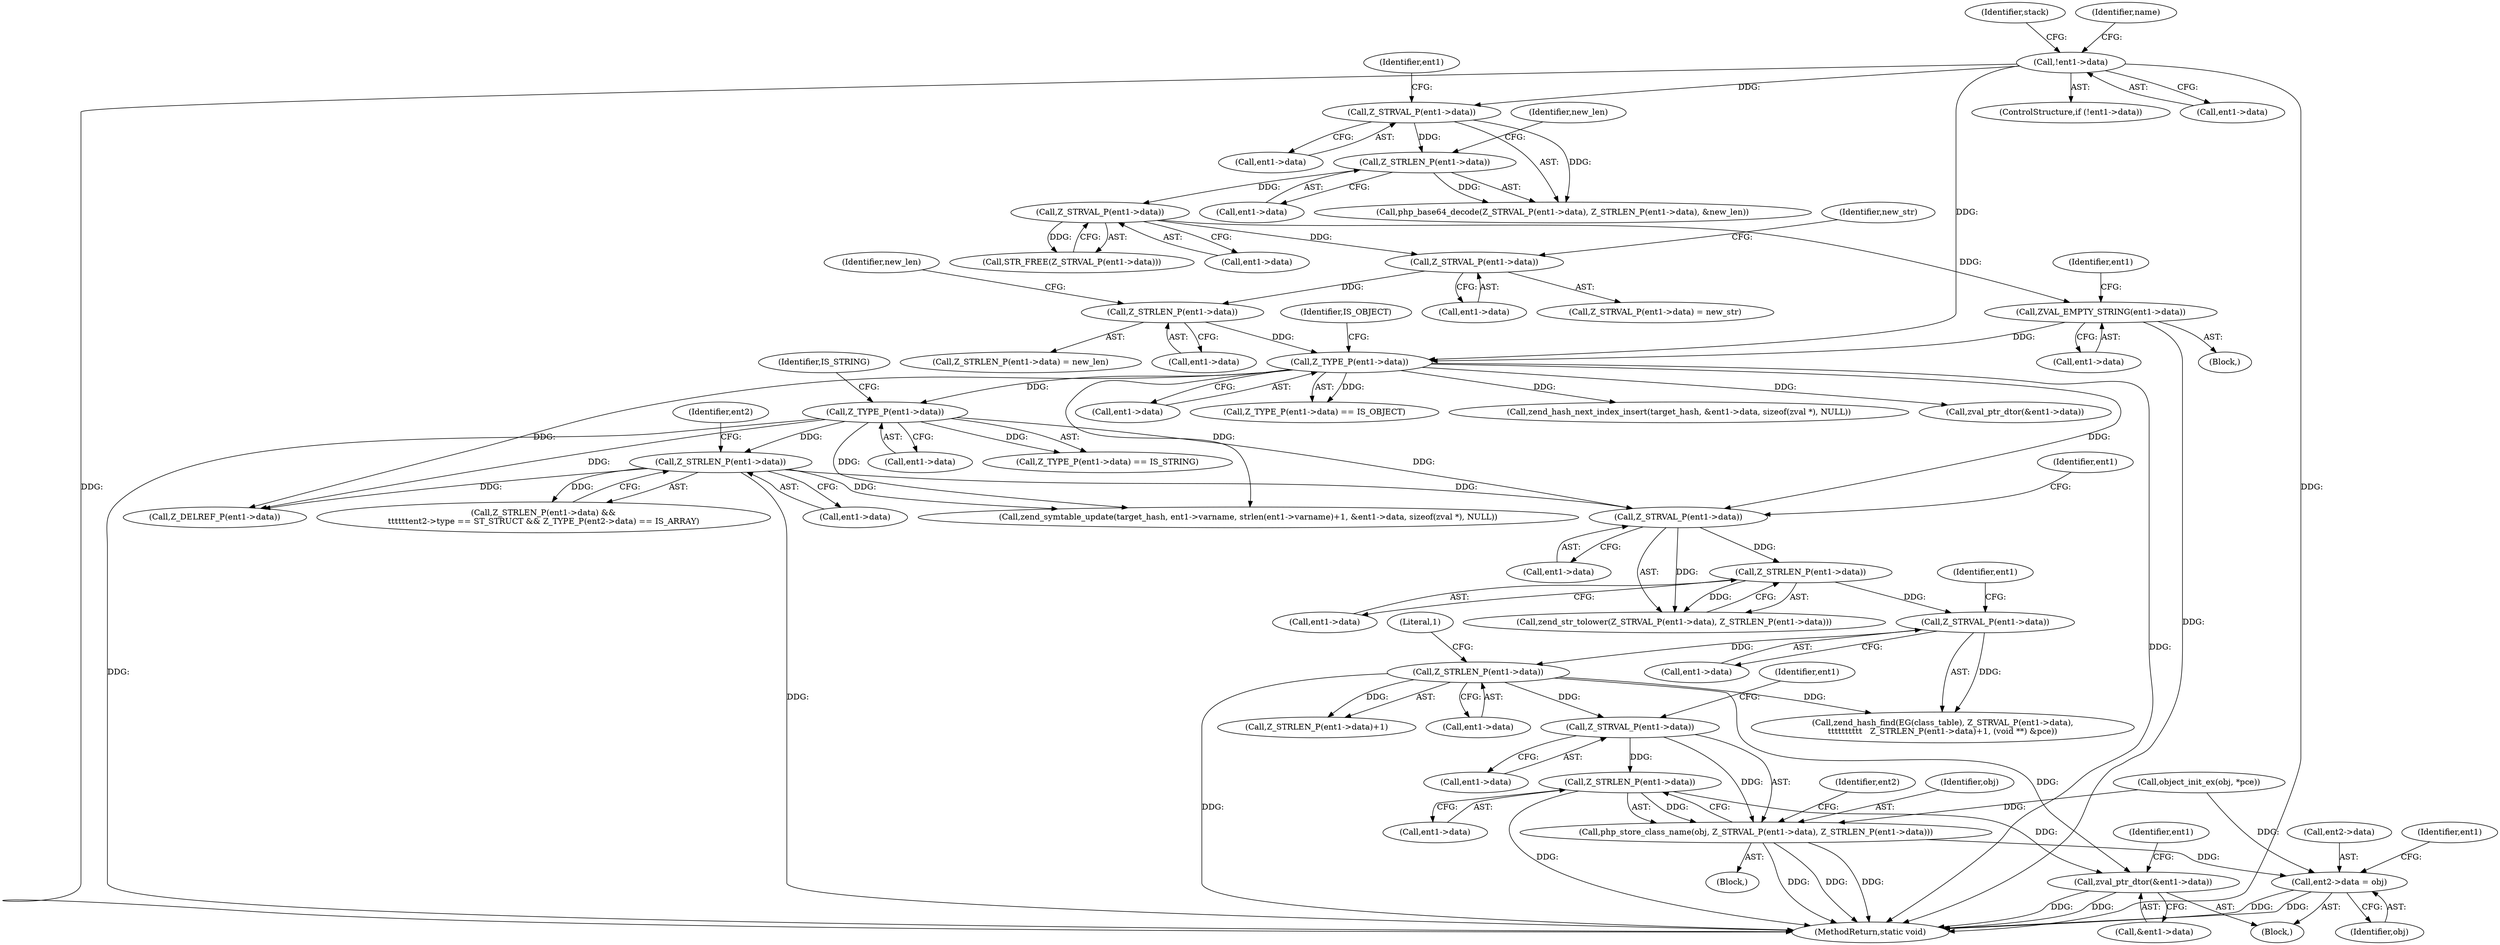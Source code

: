 digraph "0_php-src_698a691724c0a949295991e5df091ce16f899e02?w=1@pointer" {
"1000444" [label="(Call,Z_STRLEN_P(ent1->data))"];
"1000440" [label="(Call,Z_STRVAL_P(ent1->data))"];
"1000411" [label="(Call,Z_STRLEN_P(ent1->data))"];
"1000406" [label="(Call,Z_STRVAL_P(ent1->data))"];
"1000397" [label="(Call,Z_STRLEN_P(ent1->data))"];
"1000393" [label="(Call,Z_STRVAL_P(ent1->data))"];
"1000264" [label="(Call,Z_TYPE_P(ent1->data))"];
"1000258" [label="(Call,ZVAL_EMPTY_STRING(ent1->data))"];
"1000237" [label="(Call,Z_STRVAL_P(ent1->data))"];
"1000230" [label="(Call,Z_STRLEN_P(ent1->data))"];
"1000226" [label="(Call,Z_STRVAL_P(ent1->data))"];
"1000186" [label="(Call,!ent1->data)"];
"1000251" [label="(Call,Z_STRLEN_P(ent1->data))"];
"1000245" [label="(Call,Z_STRVAL_P(ent1->data))"];
"1000365" [label="(Call,Z_TYPE_P(ent1->data))"];
"1000371" [label="(Call,Z_STRLEN_P(ent1->data))"];
"1000438" [label="(Call,php_store_class_name(obj, Z_STRVAL_P(ent1->data), Z_STRLEN_P(ent1->data)))"];
"1000453" [label="(Call,ent2->data = obj)"];
"1000458" [label="(Call,zval_ptr_dtor(&ent1->data))"];
"1000444" [label="(Call,Z_STRLEN_P(ent1->data))"];
"1000431" [label="(Call,object_init_ex(obj, *pce))"];
"1000413" [label="(Identifier,ent1)"];
"1000236" [label="(Call,STR_FREE(Z_STRVAL_P(ent1->data)))"];
"1000185" [label="(ControlStructure,if (!ent1->data))"];
"1000451" [label="(Identifier,ent2)"];
"1000230" [label="(Call,Z_STRLEN_P(ent1->data))"];
"1000411" [label="(Call,Z_STRLEN_P(ent1->data))"];
"1000187" [label="(Call,ent1->data)"];
"1000394" [label="(Call,ent1->data)"];
"1000225" [label="(Call,php_base64_decode(Z_STRVAL_P(ent1->data), Z_STRLEN_P(ent1->data), &new_len))"];
"1000393" [label="(Call,Z_STRVAL_P(ent1->data))"];
"1000438" [label="(Call,php_store_class_name(obj, Z_STRVAL_P(ent1->data), Z_STRLEN_P(ent1->data)))"];
"1000439" [label="(Identifier,obj)"];
"1000255" [label="(Identifier,new_len)"];
"1000372" [label="(Call,ent1->data)"];
"1000231" [label="(Call,ent1->data)"];
"1000415" [label="(Literal,1)"];
"1000232" [label="(Identifier,ent1)"];
"1000399" [label="(Identifier,ent1)"];
"1000268" [label="(Identifier,IS_OBJECT)"];
"1000459" [label="(Call,&ent1->data)"];
"1000251" [label="(Call,Z_STRLEN_P(ent1->data))"];
"1000365" [label="(Call,Z_TYPE_P(ent1->data))"];
"1000265" [label="(Call,ent1->data)"];
"1000245" [label="(Call,Z_STRVAL_P(ent1->data))"];
"1000266" [label="(Identifier,ent1)"];
"1000412" [label="(Call,ent1->data)"];
"1000371" [label="(Call,Z_STRLEN_P(ent1->data))"];
"1000235" [label="(Identifier,new_len)"];
"1000194" [label="(Identifier,stack)"];
"1000453" [label="(Call,ent2->data = obj)"];
"1000259" [label="(Call,ent1->data)"];
"1000238" [label="(Call,ent1->data)"];
"1000215" [label="(Identifier,name)"];
"1000378" [label="(Identifier,ent2)"];
"1000263" [label="(Call,Z_TYPE_P(ent1->data) == IS_OBJECT)"];
"1000407" [label="(Call,ent1->data)"];
"1000528" [label="(Call,zend_hash_next_index_insert(target_hash, &ent1->data, sizeof(zval *), NULL))"];
"1000437" [label="(Block,)"];
"1000524" [label="(Identifier,ent1)"];
"1000397" [label="(Call,Z_STRLEN_P(ent1->data))"];
"1000586" [label="(MethodReturn,static void)"];
"1000458" [label="(Call,zval_ptr_dtor(&ent1->data))"];
"1000457" [label="(Identifier,obj)"];
"1000454" [label="(Call,ent2->data)"];
"1000227" [label="(Call,ent1->data)"];
"1000504" [label="(Call,zend_symtable_update(target_hash, ent1->varname, strlen(ent1->varname)+1, &ent1->data, sizeof(zval *), NULL))"];
"1000403" [label="(Call,zend_hash_find(EG(class_table), Z_STRVAL_P(ent1->data),\n\t\t\t\t\t\t\t\t\t\t   Z_STRLEN_P(ent1->data)+1, (void **) &pce))"];
"1000369" [label="(Identifier,IS_STRING)"];
"1000249" [label="(Identifier,new_str)"];
"1000237" [label="(Call,Z_STRVAL_P(ent1->data))"];
"1000410" [label="(Call,Z_STRLEN_P(ent1->data)+1)"];
"1000264" [label="(Call,Z_TYPE_P(ent1->data))"];
"1000321" [label="(Call,zval_ptr_dtor(&ent1->data))"];
"1000226" [label="(Call,Z_STRVAL_P(ent1->data))"];
"1000244" [label="(Call,Z_STRVAL_P(ent1->data) = new_str)"];
"1000370" [label="(Call,Z_STRLEN_P(ent1->data) &&\n\t\t\t\t\t\tent2->type == ST_STRUCT && Z_TYPE_P(ent2->data) == IS_ARRAY)"];
"1000406" [label="(Call,Z_STRVAL_P(ent1->data))"];
"1000445" [label="(Call,ent1->data)"];
"1000392" [label="(Call,zend_str_tolower(Z_STRVAL_P(ent1->data), Z_STRLEN_P(ent1->data)))"];
"1000252" [label="(Call,ent1->data)"];
"1000441" [label="(Call,ent1->data)"];
"1000250" [label="(Call,Z_STRLEN_P(ent1->data) = new_len)"];
"1000398" [label="(Call,ent1->data)"];
"1000246" [label="(Call,ent1->data)"];
"1000387" [label="(Block,)"];
"1000366" [label="(Call,ent1->data)"];
"1000257" [label="(Block,)"];
"1000461" [label="(Identifier,ent1)"];
"1000484" [label="(Call,Z_DELREF_P(ent1->data))"];
"1000446" [label="(Identifier,ent1)"];
"1000186" [label="(Call,!ent1->data)"];
"1000440" [label="(Call,Z_STRVAL_P(ent1->data))"];
"1000258" [label="(Call,ZVAL_EMPTY_STRING(ent1->data))"];
"1000364" [label="(Call,Z_TYPE_P(ent1->data) == IS_STRING)"];
"1000444" -> "1000438"  [label="AST: "];
"1000444" -> "1000445"  [label="CFG: "];
"1000445" -> "1000444"  [label="AST: "];
"1000438" -> "1000444"  [label="CFG: "];
"1000444" -> "1000586"  [label="DDG: "];
"1000444" -> "1000438"  [label="DDG: "];
"1000440" -> "1000444"  [label="DDG: "];
"1000444" -> "1000458"  [label="DDG: "];
"1000440" -> "1000438"  [label="AST: "];
"1000440" -> "1000441"  [label="CFG: "];
"1000441" -> "1000440"  [label="AST: "];
"1000446" -> "1000440"  [label="CFG: "];
"1000440" -> "1000438"  [label="DDG: "];
"1000411" -> "1000440"  [label="DDG: "];
"1000411" -> "1000410"  [label="AST: "];
"1000411" -> "1000412"  [label="CFG: "];
"1000412" -> "1000411"  [label="AST: "];
"1000415" -> "1000411"  [label="CFG: "];
"1000411" -> "1000586"  [label="DDG: "];
"1000411" -> "1000403"  [label="DDG: "];
"1000411" -> "1000410"  [label="DDG: "];
"1000406" -> "1000411"  [label="DDG: "];
"1000411" -> "1000458"  [label="DDG: "];
"1000406" -> "1000403"  [label="AST: "];
"1000406" -> "1000407"  [label="CFG: "];
"1000407" -> "1000406"  [label="AST: "];
"1000413" -> "1000406"  [label="CFG: "];
"1000406" -> "1000403"  [label="DDG: "];
"1000397" -> "1000406"  [label="DDG: "];
"1000397" -> "1000392"  [label="AST: "];
"1000397" -> "1000398"  [label="CFG: "];
"1000398" -> "1000397"  [label="AST: "];
"1000392" -> "1000397"  [label="CFG: "];
"1000397" -> "1000392"  [label="DDG: "];
"1000393" -> "1000397"  [label="DDG: "];
"1000393" -> "1000392"  [label="AST: "];
"1000393" -> "1000394"  [label="CFG: "];
"1000394" -> "1000393"  [label="AST: "];
"1000399" -> "1000393"  [label="CFG: "];
"1000393" -> "1000392"  [label="DDG: "];
"1000264" -> "1000393"  [label="DDG: "];
"1000365" -> "1000393"  [label="DDG: "];
"1000371" -> "1000393"  [label="DDG: "];
"1000264" -> "1000263"  [label="AST: "];
"1000264" -> "1000265"  [label="CFG: "];
"1000265" -> "1000264"  [label="AST: "];
"1000268" -> "1000264"  [label="CFG: "];
"1000264" -> "1000586"  [label="DDG: "];
"1000264" -> "1000263"  [label="DDG: "];
"1000258" -> "1000264"  [label="DDG: "];
"1000186" -> "1000264"  [label="DDG: "];
"1000251" -> "1000264"  [label="DDG: "];
"1000264" -> "1000321"  [label="DDG: "];
"1000264" -> "1000365"  [label="DDG: "];
"1000264" -> "1000484"  [label="DDG: "];
"1000264" -> "1000504"  [label="DDG: "];
"1000264" -> "1000528"  [label="DDG: "];
"1000258" -> "1000257"  [label="AST: "];
"1000258" -> "1000259"  [label="CFG: "];
"1000259" -> "1000258"  [label="AST: "];
"1000266" -> "1000258"  [label="CFG: "];
"1000258" -> "1000586"  [label="DDG: "];
"1000237" -> "1000258"  [label="DDG: "];
"1000237" -> "1000236"  [label="AST: "];
"1000237" -> "1000238"  [label="CFG: "];
"1000238" -> "1000237"  [label="AST: "];
"1000236" -> "1000237"  [label="CFG: "];
"1000237" -> "1000236"  [label="DDG: "];
"1000230" -> "1000237"  [label="DDG: "];
"1000237" -> "1000245"  [label="DDG: "];
"1000230" -> "1000225"  [label="AST: "];
"1000230" -> "1000231"  [label="CFG: "];
"1000231" -> "1000230"  [label="AST: "];
"1000235" -> "1000230"  [label="CFG: "];
"1000230" -> "1000225"  [label="DDG: "];
"1000226" -> "1000230"  [label="DDG: "];
"1000226" -> "1000225"  [label="AST: "];
"1000226" -> "1000227"  [label="CFG: "];
"1000227" -> "1000226"  [label="AST: "];
"1000232" -> "1000226"  [label="CFG: "];
"1000226" -> "1000225"  [label="DDG: "];
"1000186" -> "1000226"  [label="DDG: "];
"1000186" -> "1000185"  [label="AST: "];
"1000186" -> "1000187"  [label="CFG: "];
"1000187" -> "1000186"  [label="AST: "];
"1000194" -> "1000186"  [label="CFG: "];
"1000215" -> "1000186"  [label="CFG: "];
"1000186" -> "1000586"  [label="DDG: "];
"1000186" -> "1000586"  [label="DDG: "];
"1000251" -> "1000250"  [label="AST: "];
"1000251" -> "1000252"  [label="CFG: "];
"1000252" -> "1000251"  [label="AST: "];
"1000255" -> "1000251"  [label="CFG: "];
"1000245" -> "1000251"  [label="DDG: "];
"1000245" -> "1000244"  [label="AST: "];
"1000245" -> "1000246"  [label="CFG: "];
"1000246" -> "1000245"  [label="AST: "];
"1000249" -> "1000245"  [label="CFG: "];
"1000365" -> "1000364"  [label="AST: "];
"1000365" -> "1000366"  [label="CFG: "];
"1000366" -> "1000365"  [label="AST: "];
"1000369" -> "1000365"  [label="CFG: "];
"1000365" -> "1000586"  [label="DDG: "];
"1000365" -> "1000364"  [label="DDG: "];
"1000365" -> "1000371"  [label="DDG: "];
"1000365" -> "1000484"  [label="DDG: "];
"1000365" -> "1000504"  [label="DDG: "];
"1000371" -> "1000370"  [label="AST: "];
"1000371" -> "1000372"  [label="CFG: "];
"1000372" -> "1000371"  [label="AST: "];
"1000378" -> "1000371"  [label="CFG: "];
"1000370" -> "1000371"  [label="CFG: "];
"1000371" -> "1000586"  [label="DDG: "];
"1000371" -> "1000370"  [label="DDG: "];
"1000371" -> "1000484"  [label="DDG: "];
"1000371" -> "1000504"  [label="DDG: "];
"1000438" -> "1000437"  [label="AST: "];
"1000439" -> "1000438"  [label="AST: "];
"1000451" -> "1000438"  [label="CFG: "];
"1000438" -> "1000586"  [label="DDG: "];
"1000438" -> "1000586"  [label="DDG: "];
"1000438" -> "1000586"  [label="DDG: "];
"1000431" -> "1000438"  [label="DDG: "];
"1000438" -> "1000453"  [label="DDG: "];
"1000453" -> "1000387"  [label="AST: "];
"1000453" -> "1000457"  [label="CFG: "];
"1000454" -> "1000453"  [label="AST: "];
"1000457" -> "1000453"  [label="AST: "];
"1000461" -> "1000453"  [label="CFG: "];
"1000453" -> "1000586"  [label="DDG: "];
"1000453" -> "1000586"  [label="DDG: "];
"1000431" -> "1000453"  [label="DDG: "];
"1000458" -> "1000387"  [label="AST: "];
"1000458" -> "1000459"  [label="CFG: "];
"1000459" -> "1000458"  [label="AST: "];
"1000524" -> "1000458"  [label="CFG: "];
"1000458" -> "1000586"  [label="DDG: "];
"1000458" -> "1000586"  [label="DDG: "];
}
